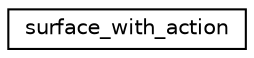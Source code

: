 digraph "Graphical Class Hierarchy"
{
  edge [fontname="Helvetica",fontsize="10",labelfontname="Helvetica",labelfontsize="10"];
  node [fontname="Helvetica",fontsize="10",shape=record];
  rankdir="LR";
  Node0 [label="surface_with_action",height=0.2,width=0.4,color="black", fillcolor="white", style="filled",URL="$d8/df9/classsurface__with__action.html"];
}
